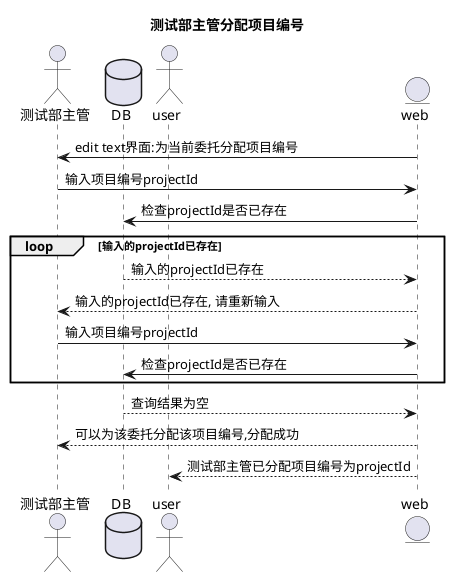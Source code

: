 @startuml 分配项目编号
title 测试部主管分配项目编号

actor 测试部主管

database DB
actor user
entity web

web -> 测试部主管 : edit text界面:为当前委托分配项目编号
测试部主管 -> web : 输入项目编号projectId
web -> DB : 检查projectId是否已存在
loop 输入的projectId已存在
    DB -->web : 输入的projectId已存在
    web --> 测试部主管 :输入的projectId已存在, 请重新输入
    测试部主管 -> web : 输入项目编号projectId
    web -> DB : 检查projectId是否已存在
end
DB --> web : 查询结果为空
web --> 测试部主管: 可以为该委托分配该项目编号,分配成功
web --> user : 测试部主管已分配项目编号为projectId


@enduml